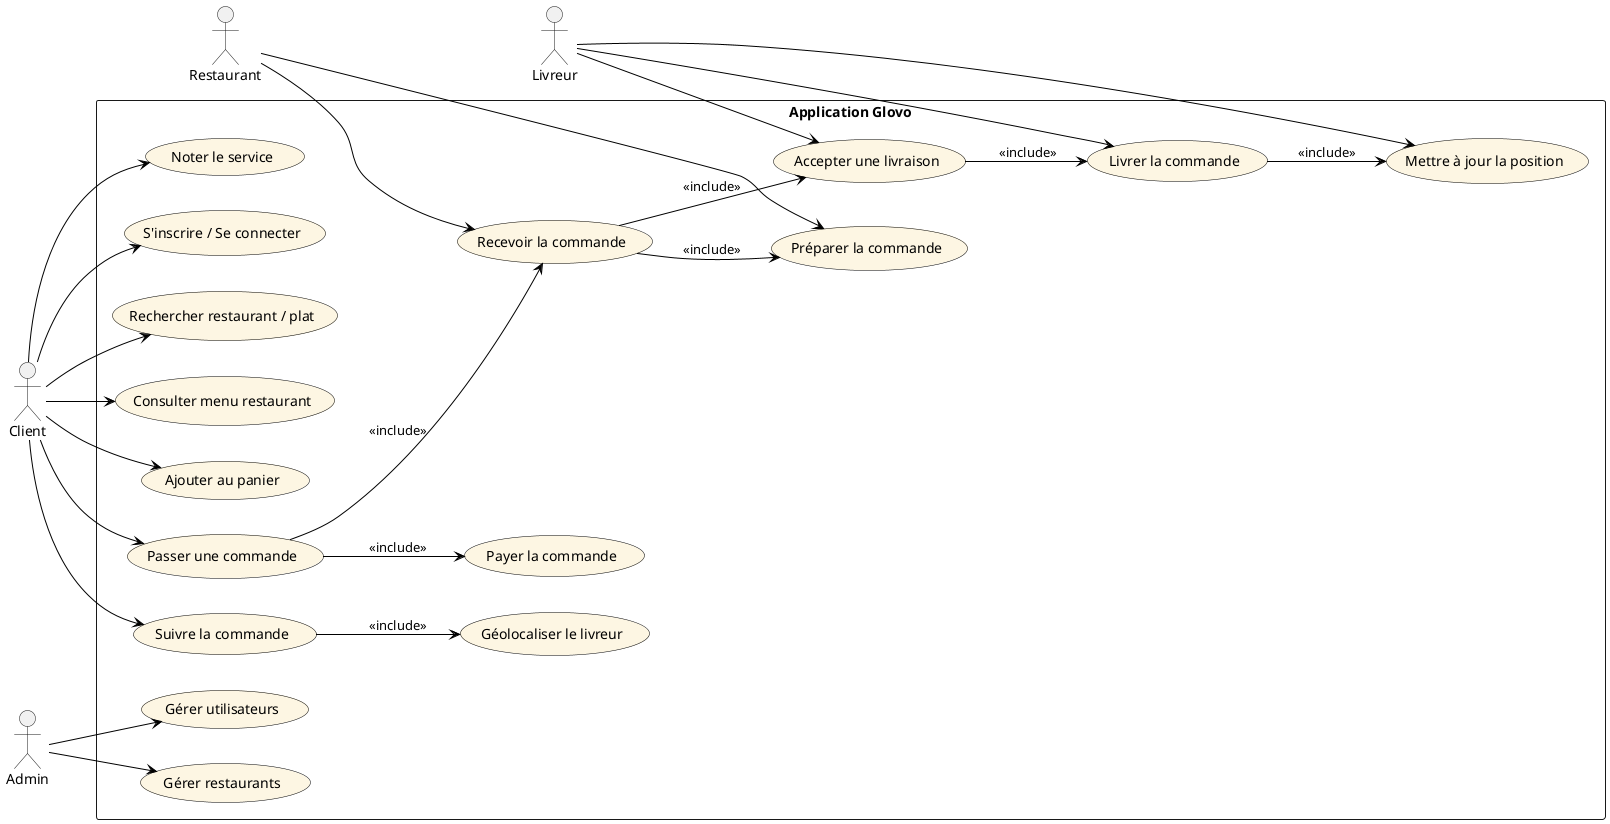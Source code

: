 @startuml
left to right direction
skinparam packageStyle rectangle
skinparam usecase {
  BackgroundColor #FDF6E3
  BorderColor black
  ArrowColor black
  ActorBorderColor black
  ActorFontColor black
}

actor Client
actor Livreur
actor Restaurant
actor Admin

rectangle "Application Glovo" {

  usecase "S'inscrire / Se connecter" as UC1
  usecase "Rechercher restaurant / plat" as UC2
  usecase "Consulter menu restaurant" as UC2b
  usecase "Ajouter au panier" as UC2c
  usecase "Passer une commande" as UC3
  usecase "Payer la commande" as UC3b
  usecase "Suivre la commande" as UC4
  usecase "Géolocaliser le livreur" as UC4b
  usecase "Noter le service" as UC4c

  usecase "Recevoir la commande" as UC5
  usecase "Préparer la commande" as UC5b

  usecase "Accepter une livraison" as UC6
  usecase "Livrer la commande" as UC6b
  usecase "Mettre à jour la position" as UC6c

  usecase "Gérer utilisateurs" as Admin1
  usecase "Gérer restaurants" as Admin2
}

' Liens pour le client
Client --> UC1
Client --> UC2
Client --> UC2b
Client --> UC2c
Client --> UC3
Client --> UC4
Client --> UC4c

UC3 --> UC3b : <<include>>
UC4 --> UC4b : <<include>>

' Liens restaurant
Restaurant --> UC5
Restaurant --> UC5b

UC3 --> UC5 : <<include>>
UC5 --> UC5b : <<include>>

' Liens livreur
Livreur --> UC6
Livreur --> UC6b
Livreur --> UC6c

UC5 --> UC6 : <<include>>
UC6 --> UC6b : <<include>>
UC6b --> UC6c : <<include>>

' Admin
Admin --> Admin1
Admin --> Admin2

@enduml

